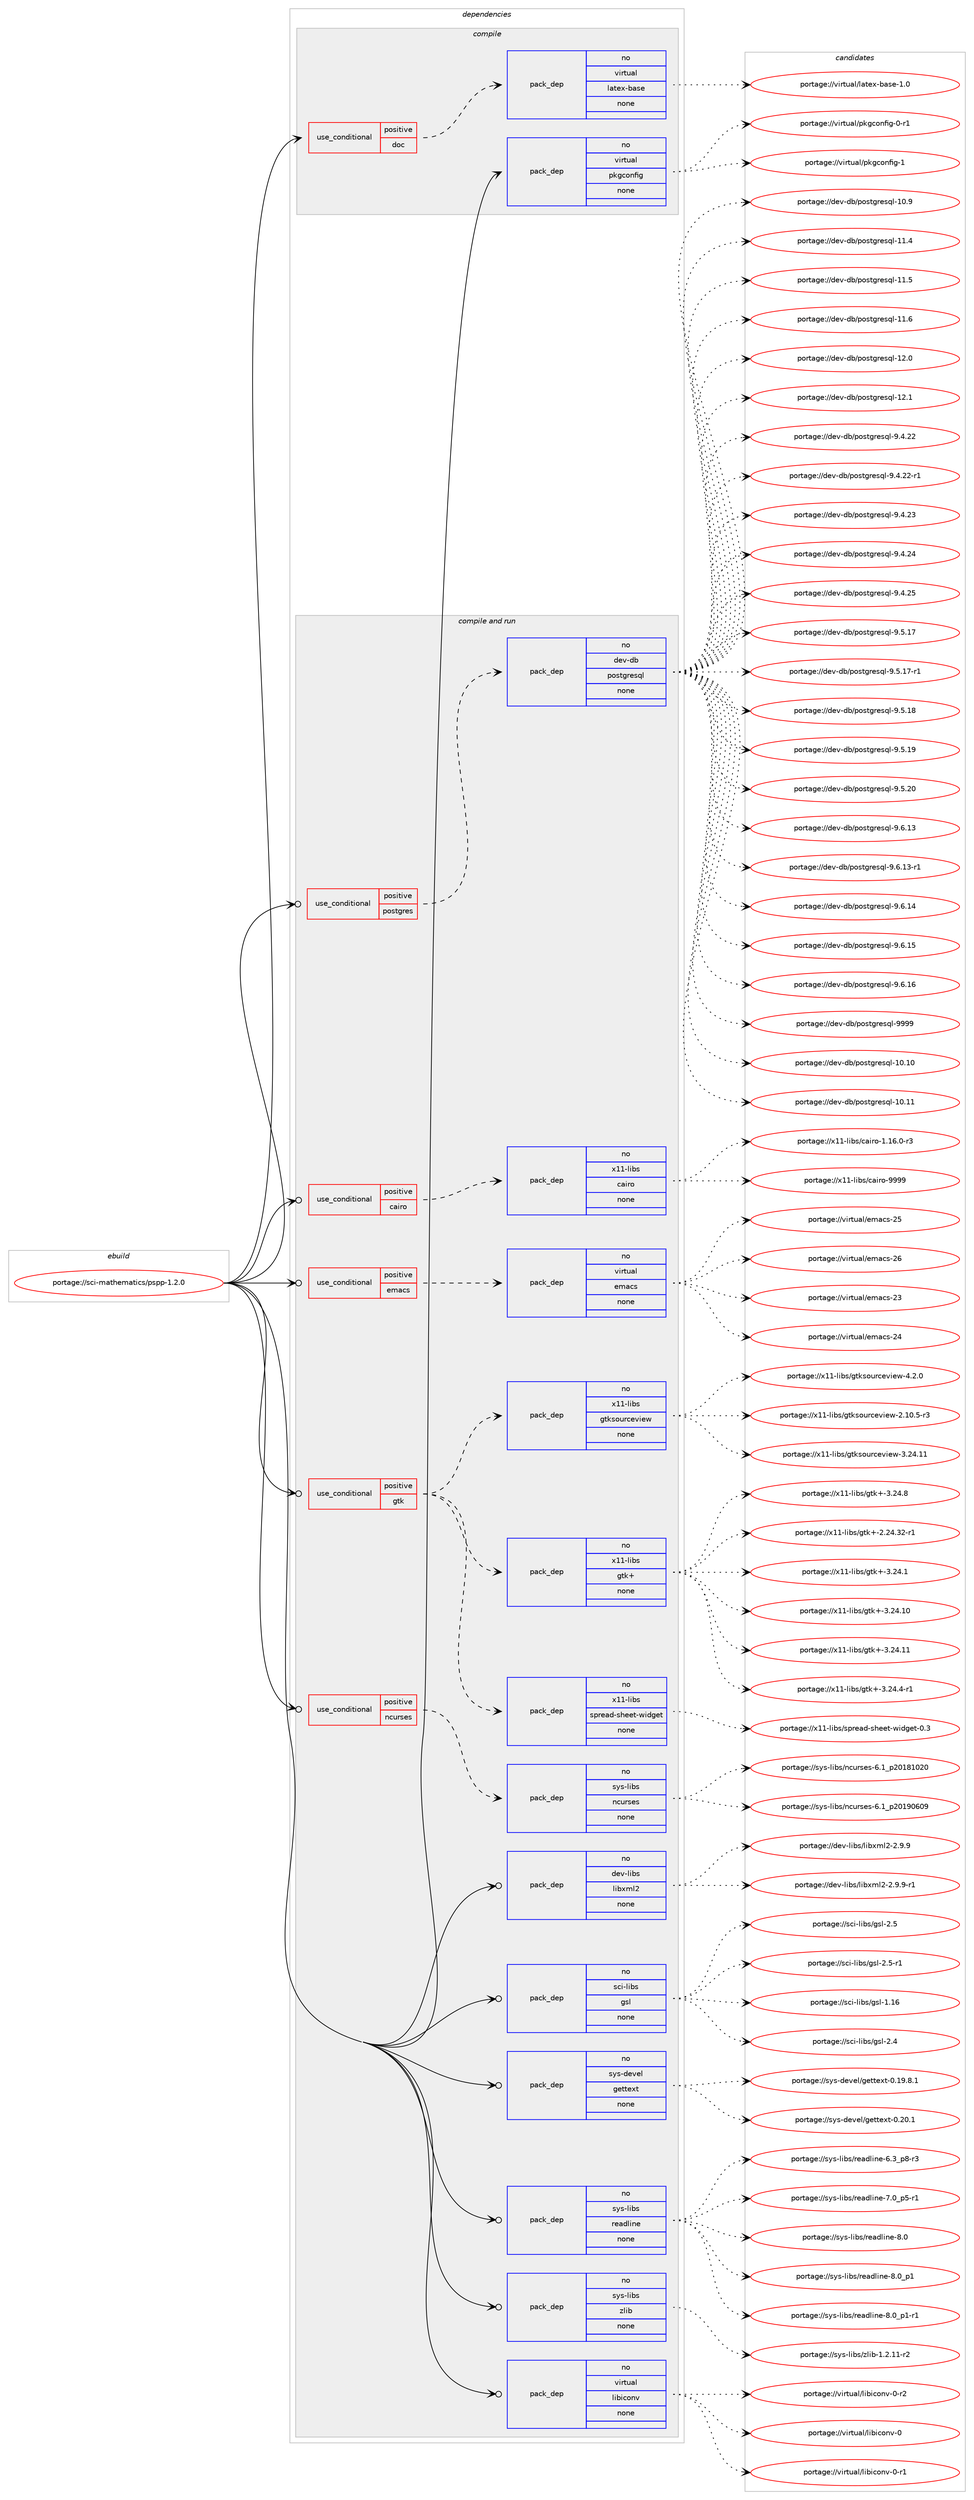 digraph prolog {

# *************
# Graph options
# *************

newrank=true;
concentrate=true;
compound=true;
graph [rankdir=LR,fontname=Helvetica,fontsize=10,ranksep=1.5];#, ranksep=2.5, nodesep=0.2];
edge  [arrowhead=vee];
node  [fontname=Helvetica,fontsize=10];

# **********
# The ebuild
# **********

subgraph cluster_leftcol {
color=gray;
rank=same;
label=<<i>ebuild</i>>;
id [label="portage://sci-mathematics/pspp-1.2.0", color=red, width=4, href="../sci-mathematics/pspp-1.2.0.svg"];
}

# ****************
# The dependencies
# ****************

subgraph cluster_midcol {
color=gray;
label=<<i>dependencies</i>>;
subgraph cluster_compile {
fillcolor="#eeeeee";
style=filled;
label=<<i>compile</i>>;
subgraph cond97820 {
dependency395155 [label=<<TABLE BORDER="0" CELLBORDER="1" CELLSPACING="0" CELLPADDING="4"><TR><TD ROWSPAN="3" CELLPADDING="10">use_conditional</TD></TR><TR><TD>positive</TD></TR><TR><TD>doc</TD></TR></TABLE>>, shape=none, color=red];
subgraph pack290612 {
dependency395156 [label=<<TABLE BORDER="0" CELLBORDER="1" CELLSPACING="0" CELLPADDING="4" WIDTH="220"><TR><TD ROWSPAN="6" CELLPADDING="30">pack_dep</TD></TR><TR><TD WIDTH="110">no</TD></TR><TR><TD>virtual</TD></TR><TR><TD>latex-base</TD></TR><TR><TD>none</TD></TR><TR><TD></TD></TR></TABLE>>, shape=none, color=blue];
}
dependency395155:e -> dependency395156:w [weight=20,style="dashed",arrowhead="vee"];
}
id:e -> dependency395155:w [weight=20,style="solid",arrowhead="vee"];
subgraph pack290613 {
dependency395157 [label=<<TABLE BORDER="0" CELLBORDER="1" CELLSPACING="0" CELLPADDING="4" WIDTH="220"><TR><TD ROWSPAN="6" CELLPADDING="30">pack_dep</TD></TR><TR><TD WIDTH="110">no</TD></TR><TR><TD>virtual</TD></TR><TR><TD>pkgconfig</TD></TR><TR><TD>none</TD></TR><TR><TD></TD></TR></TABLE>>, shape=none, color=blue];
}
id:e -> dependency395157:w [weight=20,style="solid",arrowhead="vee"];
}
subgraph cluster_compileandrun {
fillcolor="#eeeeee";
style=filled;
label=<<i>compile and run</i>>;
subgraph cond97821 {
dependency395158 [label=<<TABLE BORDER="0" CELLBORDER="1" CELLSPACING="0" CELLPADDING="4"><TR><TD ROWSPAN="3" CELLPADDING="10">use_conditional</TD></TR><TR><TD>positive</TD></TR><TR><TD>cairo</TD></TR></TABLE>>, shape=none, color=red];
subgraph pack290614 {
dependency395159 [label=<<TABLE BORDER="0" CELLBORDER="1" CELLSPACING="0" CELLPADDING="4" WIDTH="220"><TR><TD ROWSPAN="6" CELLPADDING="30">pack_dep</TD></TR><TR><TD WIDTH="110">no</TD></TR><TR><TD>x11-libs</TD></TR><TR><TD>cairo</TD></TR><TR><TD>none</TD></TR><TR><TD></TD></TR></TABLE>>, shape=none, color=blue];
}
dependency395158:e -> dependency395159:w [weight=20,style="dashed",arrowhead="vee"];
}
id:e -> dependency395158:w [weight=20,style="solid",arrowhead="odotvee"];
subgraph cond97822 {
dependency395160 [label=<<TABLE BORDER="0" CELLBORDER="1" CELLSPACING="0" CELLPADDING="4"><TR><TD ROWSPAN="3" CELLPADDING="10">use_conditional</TD></TR><TR><TD>positive</TD></TR><TR><TD>emacs</TD></TR></TABLE>>, shape=none, color=red];
subgraph pack290615 {
dependency395161 [label=<<TABLE BORDER="0" CELLBORDER="1" CELLSPACING="0" CELLPADDING="4" WIDTH="220"><TR><TD ROWSPAN="6" CELLPADDING="30">pack_dep</TD></TR><TR><TD WIDTH="110">no</TD></TR><TR><TD>virtual</TD></TR><TR><TD>emacs</TD></TR><TR><TD>none</TD></TR><TR><TD></TD></TR></TABLE>>, shape=none, color=blue];
}
dependency395160:e -> dependency395161:w [weight=20,style="dashed",arrowhead="vee"];
}
id:e -> dependency395160:w [weight=20,style="solid",arrowhead="odotvee"];
subgraph cond97823 {
dependency395162 [label=<<TABLE BORDER="0" CELLBORDER="1" CELLSPACING="0" CELLPADDING="4"><TR><TD ROWSPAN="3" CELLPADDING="10">use_conditional</TD></TR><TR><TD>positive</TD></TR><TR><TD>gtk</TD></TR></TABLE>>, shape=none, color=red];
subgraph pack290616 {
dependency395163 [label=<<TABLE BORDER="0" CELLBORDER="1" CELLSPACING="0" CELLPADDING="4" WIDTH="220"><TR><TD ROWSPAN="6" CELLPADDING="30">pack_dep</TD></TR><TR><TD WIDTH="110">no</TD></TR><TR><TD>x11-libs</TD></TR><TR><TD>gtk+</TD></TR><TR><TD>none</TD></TR><TR><TD></TD></TR></TABLE>>, shape=none, color=blue];
}
dependency395162:e -> dependency395163:w [weight=20,style="dashed",arrowhead="vee"];
subgraph pack290617 {
dependency395164 [label=<<TABLE BORDER="0" CELLBORDER="1" CELLSPACING="0" CELLPADDING="4" WIDTH="220"><TR><TD ROWSPAN="6" CELLPADDING="30">pack_dep</TD></TR><TR><TD WIDTH="110">no</TD></TR><TR><TD>x11-libs</TD></TR><TR><TD>gtksourceview</TD></TR><TR><TD>none</TD></TR><TR><TD></TD></TR></TABLE>>, shape=none, color=blue];
}
dependency395162:e -> dependency395164:w [weight=20,style="dashed",arrowhead="vee"];
subgraph pack290618 {
dependency395165 [label=<<TABLE BORDER="0" CELLBORDER="1" CELLSPACING="0" CELLPADDING="4" WIDTH="220"><TR><TD ROWSPAN="6" CELLPADDING="30">pack_dep</TD></TR><TR><TD WIDTH="110">no</TD></TR><TR><TD>x11-libs</TD></TR><TR><TD>spread-sheet-widget</TD></TR><TR><TD>none</TD></TR><TR><TD></TD></TR></TABLE>>, shape=none, color=blue];
}
dependency395162:e -> dependency395165:w [weight=20,style="dashed",arrowhead="vee"];
}
id:e -> dependency395162:w [weight=20,style="solid",arrowhead="odotvee"];
subgraph cond97824 {
dependency395166 [label=<<TABLE BORDER="0" CELLBORDER="1" CELLSPACING="0" CELLPADDING="4"><TR><TD ROWSPAN="3" CELLPADDING="10">use_conditional</TD></TR><TR><TD>positive</TD></TR><TR><TD>ncurses</TD></TR></TABLE>>, shape=none, color=red];
subgraph pack290619 {
dependency395167 [label=<<TABLE BORDER="0" CELLBORDER="1" CELLSPACING="0" CELLPADDING="4" WIDTH="220"><TR><TD ROWSPAN="6" CELLPADDING="30">pack_dep</TD></TR><TR><TD WIDTH="110">no</TD></TR><TR><TD>sys-libs</TD></TR><TR><TD>ncurses</TD></TR><TR><TD>none</TD></TR><TR><TD></TD></TR></TABLE>>, shape=none, color=blue];
}
dependency395166:e -> dependency395167:w [weight=20,style="dashed",arrowhead="vee"];
}
id:e -> dependency395166:w [weight=20,style="solid",arrowhead="odotvee"];
subgraph cond97825 {
dependency395168 [label=<<TABLE BORDER="0" CELLBORDER="1" CELLSPACING="0" CELLPADDING="4"><TR><TD ROWSPAN="3" CELLPADDING="10">use_conditional</TD></TR><TR><TD>positive</TD></TR><TR><TD>postgres</TD></TR></TABLE>>, shape=none, color=red];
subgraph pack290620 {
dependency395169 [label=<<TABLE BORDER="0" CELLBORDER="1" CELLSPACING="0" CELLPADDING="4" WIDTH="220"><TR><TD ROWSPAN="6" CELLPADDING="30">pack_dep</TD></TR><TR><TD WIDTH="110">no</TD></TR><TR><TD>dev-db</TD></TR><TR><TD>postgresql</TD></TR><TR><TD>none</TD></TR><TR><TD></TD></TR></TABLE>>, shape=none, color=blue];
}
dependency395168:e -> dependency395169:w [weight=20,style="dashed",arrowhead="vee"];
}
id:e -> dependency395168:w [weight=20,style="solid",arrowhead="odotvee"];
subgraph pack290621 {
dependency395170 [label=<<TABLE BORDER="0" CELLBORDER="1" CELLSPACING="0" CELLPADDING="4" WIDTH="220"><TR><TD ROWSPAN="6" CELLPADDING="30">pack_dep</TD></TR><TR><TD WIDTH="110">no</TD></TR><TR><TD>dev-libs</TD></TR><TR><TD>libxml2</TD></TR><TR><TD>none</TD></TR><TR><TD></TD></TR></TABLE>>, shape=none, color=blue];
}
id:e -> dependency395170:w [weight=20,style="solid",arrowhead="odotvee"];
subgraph pack290622 {
dependency395171 [label=<<TABLE BORDER="0" CELLBORDER="1" CELLSPACING="0" CELLPADDING="4" WIDTH="220"><TR><TD ROWSPAN="6" CELLPADDING="30">pack_dep</TD></TR><TR><TD WIDTH="110">no</TD></TR><TR><TD>sci-libs</TD></TR><TR><TD>gsl</TD></TR><TR><TD>none</TD></TR><TR><TD></TD></TR></TABLE>>, shape=none, color=blue];
}
id:e -> dependency395171:w [weight=20,style="solid",arrowhead="odotvee"];
subgraph pack290623 {
dependency395172 [label=<<TABLE BORDER="0" CELLBORDER="1" CELLSPACING="0" CELLPADDING="4" WIDTH="220"><TR><TD ROWSPAN="6" CELLPADDING="30">pack_dep</TD></TR><TR><TD WIDTH="110">no</TD></TR><TR><TD>sys-devel</TD></TR><TR><TD>gettext</TD></TR><TR><TD>none</TD></TR><TR><TD></TD></TR></TABLE>>, shape=none, color=blue];
}
id:e -> dependency395172:w [weight=20,style="solid",arrowhead="odotvee"];
subgraph pack290624 {
dependency395173 [label=<<TABLE BORDER="0" CELLBORDER="1" CELLSPACING="0" CELLPADDING="4" WIDTH="220"><TR><TD ROWSPAN="6" CELLPADDING="30">pack_dep</TD></TR><TR><TD WIDTH="110">no</TD></TR><TR><TD>sys-libs</TD></TR><TR><TD>readline</TD></TR><TR><TD>none</TD></TR><TR><TD></TD></TR></TABLE>>, shape=none, color=blue];
}
id:e -> dependency395173:w [weight=20,style="solid",arrowhead="odotvee"];
subgraph pack290625 {
dependency395174 [label=<<TABLE BORDER="0" CELLBORDER="1" CELLSPACING="0" CELLPADDING="4" WIDTH="220"><TR><TD ROWSPAN="6" CELLPADDING="30">pack_dep</TD></TR><TR><TD WIDTH="110">no</TD></TR><TR><TD>sys-libs</TD></TR><TR><TD>zlib</TD></TR><TR><TD>none</TD></TR><TR><TD></TD></TR></TABLE>>, shape=none, color=blue];
}
id:e -> dependency395174:w [weight=20,style="solid",arrowhead="odotvee"];
subgraph pack290626 {
dependency395175 [label=<<TABLE BORDER="0" CELLBORDER="1" CELLSPACING="0" CELLPADDING="4" WIDTH="220"><TR><TD ROWSPAN="6" CELLPADDING="30">pack_dep</TD></TR><TR><TD WIDTH="110">no</TD></TR><TR><TD>virtual</TD></TR><TR><TD>libiconv</TD></TR><TR><TD>none</TD></TR><TR><TD></TD></TR></TABLE>>, shape=none, color=blue];
}
id:e -> dependency395175:w [weight=20,style="solid",arrowhead="odotvee"];
}
subgraph cluster_run {
fillcolor="#eeeeee";
style=filled;
label=<<i>run</i>>;
}
}

# **************
# The candidates
# **************

subgraph cluster_choices {
rank=same;
color=gray;
label=<<i>candidates</i>>;

subgraph choice290612 {
color=black;
nodesep=1;
choiceportage11810511411611797108471089711610112045989711510145494648 [label="portage://virtual/latex-base-1.0", color=red, width=4,href="../virtual/latex-base-1.0.svg"];
dependency395156:e -> choiceportage11810511411611797108471089711610112045989711510145494648:w [style=dotted,weight="100"];
}
subgraph choice290613 {
color=black;
nodesep=1;
choiceportage11810511411611797108471121071039911111010210510345484511449 [label="portage://virtual/pkgconfig-0-r1", color=red, width=4,href="../virtual/pkgconfig-0-r1.svg"];
choiceportage1181051141161179710847112107103991111101021051034549 [label="portage://virtual/pkgconfig-1", color=red, width=4,href="../virtual/pkgconfig-1.svg"];
dependency395157:e -> choiceportage11810511411611797108471121071039911111010210510345484511449:w [style=dotted,weight="100"];
dependency395157:e -> choiceportage1181051141161179710847112107103991111101021051034549:w [style=dotted,weight="100"];
}
subgraph choice290614 {
color=black;
nodesep=1;
choiceportage12049494510810598115479997105114111454946495446484511451 [label="portage://x11-libs/cairo-1.16.0-r3", color=red, width=4,href="../x11-libs/cairo-1.16.0-r3.svg"];
choiceportage120494945108105981154799971051141114557575757 [label="portage://x11-libs/cairo-9999", color=red, width=4,href="../x11-libs/cairo-9999.svg"];
dependency395159:e -> choiceportage12049494510810598115479997105114111454946495446484511451:w [style=dotted,weight="100"];
dependency395159:e -> choiceportage120494945108105981154799971051141114557575757:w [style=dotted,weight="100"];
}
subgraph choice290615 {
color=black;
nodesep=1;
choiceportage11810511411611797108471011099799115455051 [label="portage://virtual/emacs-23", color=red, width=4,href="../virtual/emacs-23.svg"];
choiceportage11810511411611797108471011099799115455052 [label="portage://virtual/emacs-24", color=red, width=4,href="../virtual/emacs-24.svg"];
choiceportage11810511411611797108471011099799115455053 [label="portage://virtual/emacs-25", color=red, width=4,href="../virtual/emacs-25.svg"];
choiceportage11810511411611797108471011099799115455054 [label="portage://virtual/emacs-26", color=red, width=4,href="../virtual/emacs-26.svg"];
dependency395161:e -> choiceportage11810511411611797108471011099799115455051:w [style=dotted,weight="100"];
dependency395161:e -> choiceportage11810511411611797108471011099799115455052:w [style=dotted,weight="100"];
dependency395161:e -> choiceportage11810511411611797108471011099799115455053:w [style=dotted,weight="100"];
dependency395161:e -> choiceportage11810511411611797108471011099799115455054:w [style=dotted,weight="100"];
}
subgraph choice290616 {
color=black;
nodesep=1;
choiceportage12049494510810598115471031161074345504650524651504511449 [label="portage://x11-libs/gtk+-2.24.32-r1", color=red, width=4,href="../x11-libs/gtk+-2.24.32-r1.svg"];
choiceportage12049494510810598115471031161074345514650524649 [label="portage://x11-libs/gtk+-3.24.1", color=red, width=4,href="../x11-libs/gtk+-3.24.1.svg"];
choiceportage1204949451081059811547103116107434551465052464948 [label="portage://x11-libs/gtk+-3.24.10", color=red, width=4,href="../x11-libs/gtk+-3.24.10.svg"];
choiceportage1204949451081059811547103116107434551465052464949 [label="portage://x11-libs/gtk+-3.24.11", color=red, width=4,href="../x11-libs/gtk+-3.24.11.svg"];
choiceportage120494945108105981154710311610743455146505246524511449 [label="portage://x11-libs/gtk+-3.24.4-r1", color=red, width=4,href="../x11-libs/gtk+-3.24.4-r1.svg"];
choiceportage12049494510810598115471031161074345514650524656 [label="portage://x11-libs/gtk+-3.24.8", color=red, width=4,href="../x11-libs/gtk+-3.24.8.svg"];
dependency395163:e -> choiceportage12049494510810598115471031161074345504650524651504511449:w [style=dotted,weight="100"];
dependency395163:e -> choiceportage12049494510810598115471031161074345514650524649:w [style=dotted,weight="100"];
dependency395163:e -> choiceportage1204949451081059811547103116107434551465052464948:w [style=dotted,weight="100"];
dependency395163:e -> choiceportage1204949451081059811547103116107434551465052464949:w [style=dotted,weight="100"];
dependency395163:e -> choiceportage120494945108105981154710311610743455146505246524511449:w [style=dotted,weight="100"];
dependency395163:e -> choiceportage12049494510810598115471031161074345514650524656:w [style=dotted,weight="100"];
}
subgraph choice290617 {
color=black;
nodesep=1;
choiceportage120494945108105981154710311610711511111711499101118105101119455046494846534511451 [label="portage://x11-libs/gtksourceview-2.10.5-r3", color=red, width=4,href="../x11-libs/gtksourceview-2.10.5-r3.svg"];
choiceportage1204949451081059811547103116107115111117114991011181051011194551465052464949 [label="portage://x11-libs/gtksourceview-3.24.11", color=red, width=4,href="../x11-libs/gtksourceview-3.24.11.svg"];
choiceportage120494945108105981154710311610711511111711499101118105101119455246504648 [label="portage://x11-libs/gtksourceview-4.2.0", color=red, width=4,href="../x11-libs/gtksourceview-4.2.0.svg"];
dependency395164:e -> choiceportage120494945108105981154710311610711511111711499101118105101119455046494846534511451:w [style=dotted,weight="100"];
dependency395164:e -> choiceportage1204949451081059811547103116107115111117114991011181051011194551465052464949:w [style=dotted,weight="100"];
dependency395164:e -> choiceportage120494945108105981154710311610711511111711499101118105101119455246504648:w [style=dotted,weight="100"];
}
subgraph choice290618 {
color=black;
nodesep=1;
choiceportage120494945108105981154711511211410197100451151041011011164511910510010310111645484651 [label="portage://x11-libs/spread-sheet-widget-0.3", color=red, width=4,href="../x11-libs/spread-sheet-widget-0.3.svg"];
dependency395165:e -> choiceportage120494945108105981154711511211410197100451151041011011164511910510010310111645484651:w [style=dotted,weight="100"];
}
subgraph choice290619 {
color=black;
nodesep=1;
choiceportage1151211154510810598115471109911711411510111545544649951125048495649485048 [label="portage://sys-libs/ncurses-6.1_p20181020", color=red, width=4,href="../sys-libs/ncurses-6.1_p20181020.svg"];
choiceportage1151211154510810598115471109911711411510111545544649951125048495748544857 [label="portage://sys-libs/ncurses-6.1_p20190609", color=red, width=4,href="../sys-libs/ncurses-6.1_p20190609.svg"];
dependency395167:e -> choiceportage1151211154510810598115471109911711411510111545544649951125048495649485048:w [style=dotted,weight="100"];
dependency395167:e -> choiceportage1151211154510810598115471109911711411510111545544649951125048495748544857:w [style=dotted,weight="100"];
}
subgraph choice290620 {
color=black;
nodesep=1;
choiceportage100101118451009847112111115116103114101115113108454948464948 [label="portage://dev-db/postgresql-10.10", color=red, width=4,href="../dev-db/postgresql-10.10.svg"];
choiceportage100101118451009847112111115116103114101115113108454948464949 [label="portage://dev-db/postgresql-10.11", color=red, width=4,href="../dev-db/postgresql-10.11.svg"];
choiceportage1001011184510098471121111151161031141011151131084549484657 [label="portage://dev-db/postgresql-10.9", color=red, width=4,href="../dev-db/postgresql-10.9.svg"];
choiceportage1001011184510098471121111151161031141011151131084549494652 [label="portage://dev-db/postgresql-11.4", color=red, width=4,href="../dev-db/postgresql-11.4.svg"];
choiceportage1001011184510098471121111151161031141011151131084549494653 [label="portage://dev-db/postgresql-11.5", color=red, width=4,href="../dev-db/postgresql-11.5.svg"];
choiceportage1001011184510098471121111151161031141011151131084549494654 [label="portage://dev-db/postgresql-11.6", color=red, width=4,href="../dev-db/postgresql-11.6.svg"];
choiceportage1001011184510098471121111151161031141011151131084549504648 [label="portage://dev-db/postgresql-12.0", color=red, width=4,href="../dev-db/postgresql-12.0.svg"];
choiceportage1001011184510098471121111151161031141011151131084549504649 [label="portage://dev-db/postgresql-12.1", color=red, width=4,href="../dev-db/postgresql-12.1.svg"];
choiceportage10010111845100984711211111511610311410111511310845574652465050 [label="portage://dev-db/postgresql-9.4.22", color=red, width=4,href="../dev-db/postgresql-9.4.22.svg"];
choiceportage100101118451009847112111115116103114101115113108455746524650504511449 [label="portage://dev-db/postgresql-9.4.22-r1", color=red, width=4,href="../dev-db/postgresql-9.4.22-r1.svg"];
choiceportage10010111845100984711211111511610311410111511310845574652465051 [label="portage://dev-db/postgresql-9.4.23", color=red, width=4,href="../dev-db/postgresql-9.4.23.svg"];
choiceportage10010111845100984711211111511610311410111511310845574652465052 [label="portage://dev-db/postgresql-9.4.24", color=red, width=4,href="../dev-db/postgresql-9.4.24.svg"];
choiceportage10010111845100984711211111511610311410111511310845574652465053 [label="portage://dev-db/postgresql-9.4.25", color=red, width=4,href="../dev-db/postgresql-9.4.25.svg"];
choiceportage10010111845100984711211111511610311410111511310845574653464955 [label="portage://dev-db/postgresql-9.5.17", color=red, width=4,href="../dev-db/postgresql-9.5.17.svg"];
choiceportage100101118451009847112111115116103114101115113108455746534649554511449 [label="portage://dev-db/postgresql-9.5.17-r1", color=red, width=4,href="../dev-db/postgresql-9.5.17-r1.svg"];
choiceportage10010111845100984711211111511610311410111511310845574653464956 [label="portage://dev-db/postgresql-9.5.18", color=red, width=4,href="../dev-db/postgresql-9.5.18.svg"];
choiceportage10010111845100984711211111511610311410111511310845574653464957 [label="portage://dev-db/postgresql-9.5.19", color=red, width=4,href="../dev-db/postgresql-9.5.19.svg"];
choiceportage10010111845100984711211111511610311410111511310845574653465048 [label="portage://dev-db/postgresql-9.5.20", color=red, width=4,href="../dev-db/postgresql-9.5.20.svg"];
choiceportage10010111845100984711211111511610311410111511310845574654464951 [label="portage://dev-db/postgresql-9.6.13", color=red, width=4,href="../dev-db/postgresql-9.6.13.svg"];
choiceportage100101118451009847112111115116103114101115113108455746544649514511449 [label="portage://dev-db/postgresql-9.6.13-r1", color=red, width=4,href="../dev-db/postgresql-9.6.13-r1.svg"];
choiceportage10010111845100984711211111511610311410111511310845574654464952 [label="portage://dev-db/postgresql-9.6.14", color=red, width=4,href="../dev-db/postgresql-9.6.14.svg"];
choiceportage10010111845100984711211111511610311410111511310845574654464953 [label="portage://dev-db/postgresql-9.6.15", color=red, width=4,href="../dev-db/postgresql-9.6.15.svg"];
choiceportage10010111845100984711211111511610311410111511310845574654464954 [label="portage://dev-db/postgresql-9.6.16", color=red, width=4,href="../dev-db/postgresql-9.6.16.svg"];
choiceportage1001011184510098471121111151161031141011151131084557575757 [label="portage://dev-db/postgresql-9999", color=red, width=4,href="../dev-db/postgresql-9999.svg"];
dependency395169:e -> choiceportage100101118451009847112111115116103114101115113108454948464948:w [style=dotted,weight="100"];
dependency395169:e -> choiceportage100101118451009847112111115116103114101115113108454948464949:w [style=dotted,weight="100"];
dependency395169:e -> choiceportage1001011184510098471121111151161031141011151131084549484657:w [style=dotted,weight="100"];
dependency395169:e -> choiceportage1001011184510098471121111151161031141011151131084549494652:w [style=dotted,weight="100"];
dependency395169:e -> choiceportage1001011184510098471121111151161031141011151131084549494653:w [style=dotted,weight="100"];
dependency395169:e -> choiceportage1001011184510098471121111151161031141011151131084549494654:w [style=dotted,weight="100"];
dependency395169:e -> choiceportage1001011184510098471121111151161031141011151131084549504648:w [style=dotted,weight="100"];
dependency395169:e -> choiceportage1001011184510098471121111151161031141011151131084549504649:w [style=dotted,weight="100"];
dependency395169:e -> choiceportage10010111845100984711211111511610311410111511310845574652465050:w [style=dotted,weight="100"];
dependency395169:e -> choiceportage100101118451009847112111115116103114101115113108455746524650504511449:w [style=dotted,weight="100"];
dependency395169:e -> choiceportage10010111845100984711211111511610311410111511310845574652465051:w [style=dotted,weight="100"];
dependency395169:e -> choiceportage10010111845100984711211111511610311410111511310845574652465052:w [style=dotted,weight="100"];
dependency395169:e -> choiceportage10010111845100984711211111511610311410111511310845574652465053:w [style=dotted,weight="100"];
dependency395169:e -> choiceportage10010111845100984711211111511610311410111511310845574653464955:w [style=dotted,weight="100"];
dependency395169:e -> choiceportage100101118451009847112111115116103114101115113108455746534649554511449:w [style=dotted,weight="100"];
dependency395169:e -> choiceportage10010111845100984711211111511610311410111511310845574653464956:w [style=dotted,weight="100"];
dependency395169:e -> choiceportage10010111845100984711211111511610311410111511310845574653464957:w [style=dotted,weight="100"];
dependency395169:e -> choiceportage10010111845100984711211111511610311410111511310845574653465048:w [style=dotted,weight="100"];
dependency395169:e -> choiceportage10010111845100984711211111511610311410111511310845574654464951:w [style=dotted,weight="100"];
dependency395169:e -> choiceportage100101118451009847112111115116103114101115113108455746544649514511449:w [style=dotted,weight="100"];
dependency395169:e -> choiceportage10010111845100984711211111511610311410111511310845574654464952:w [style=dotted,weight="100"];
dependency395169:e -> choiceportage10010111845100984711211111511610311410111511310845574654464953:w [style=dotted,weight="100"];
dependency395169:e -> choiceportage10010111845100984711211111511610311410111511310845574654464954:w [style=dotted,weight="100"];
dependency395169:e -> choiceportage1001011184510098471121111151161031141011151131084557575757:w [style=dotted,weight="100"];
}
subgraph choice290621 {
color=black;
nodesep=1;
choiceportage1001011184510810598115471081059812010910850455046574657 [label="portage://dev-libs/libxml2-2.9.9", color=red, width=4,href="../dev-libs/libxml2-2.9.9.svg"];
choiceportage10010111845108105981154710810598120109108504550465746574511449 [label="portage://dev-libs/libxml2-2.9.9-r1", color=red, width=4,href="../dev-libs/libxml2-2.9.9-r1.svg"];
dependency395170:e -> choiceportage1001011184510810598115471081059812010910850455046574657:w [style=dotted,weight="100"];
dependency395170:e -> choiceportage10010111845108105981154710810598120109108504550465746574511449:w [style=dotted,weight="100"];
}
subgraph choice290622 {
color=black;
nodesep=1;
choiceportage115991054510810598115471031151084549464954 [label="portage://sci-libs/gsl-1.16", color=red, width=4,href="../sci-libs/gsl-1.16.svg"];
choiceportage1159910545108105981154710311510845504652 [label="portage://sci-libs/gsl-2.4", color=red, width=4,href="../sci-libs/gsl-2.4.svg"];
choiceportage1159910545108105981154710311510845504653 [label="portage://sci-libs/gsl-2.5", color=red, width=4,href="../sci-libs/gsl-2.5.svg"];
choiceportage11599105451081059811547103115108455046534511449 [label="portage://sci-libs/gsl-2.5-r1", color=red, width=4,href="../sci-libs/gsl-2.5-r1.svg"];
dependency395171:e -> choiceportage115991054510810598115471031151084549464954:w [style=dotted,weight="100"];
dependency395171:e -> choiceportage1159910545108105981154710311510845504652:w [style=dotted,weight="100"];
dependency395171:e -> choiceportage1159910545108105981154710311510845504653:w [style=dotted,weight="100"];
dependency395171:e -> choiceportage11599105451081059811547103115108455046534511449:w [style=dotted,weight="100"];
}
subgraph choice290623 {
color=black;
nodesep=1;
choiceportage1151211154510010111810110847103101116116101120116454846495746564649 [label="portage://sys-devel/gettext-0.19.8.1", color=red, width=4,href="../sys-devel/gettext-0.19.8.1.svg"];
choiceportage115121115451001011181011084710310111611610112011645484650484649 [label="portage://sys-devel/gettext-0.20.1", color=red, width=4,href="../sys-devel/gettext-0.20.1.svg"];
dependency395172:e -> choiceportage1151211154510010111810110847103101116116101120116454846495746564649:w [style=dotted,weight="100"];
dependency395172:e -> choiceportage115121115451001011181011084710310111611610112011645484650484649:w [style=dotted,weight="100"];
}
subgraph choice290624 {
color=black;
nodesep=1;
choiceportage115121115451081059811547114101971001081051101014554465195112564511451 [label="portage://sys-libs/readline-6.3_p8-r3", color=red, width=4,href="../sys-libs/readline-6.3_p8-r3.svg"];
choiceportage115121115451081059811547114101971001081051101014555464895112534511449 [label="portage://sys-libs/readline-7.0_p5-r1", color=red, width=4,href="../sys-libs/readline-7.0_p5-r1.svg"];
choiceportage1151211154510810598115471141019710010810511010145564648 [label="portage://sys-libs/readline-8.0", color=red, width=4,href="../sys-libs/readline-8.0.svg"];
choiceportage11512111545108105981154711410197100108105110101455646489511249 [label="portage://sys-libs/readline-8.0_p1", color=red, width=4,href="../sys-libs/readline-8.0_p1.svg"];
choiceportage115121115451081059811547114101971001081051101014556464895112494511449 [label="portage://sys-libs/readline-8.0_p1-r1", color=red, width=4,href="../sys-libs/readline-8.0_p1-r1.svg"];
dependency395173:e -> choiceportage115121115451081059811547114101971001081051101014554465195112564511451:w [style=dotted,weight="100"];
dependency395173:e -> choiceportage115121115451081059811547114101971001081051101014555464895112534511449:w [style=dotted,weight="100"];
dependency395173:e -> choiceportage1151211154510810598115471141019710010810511010145564648:w [style=dotted,weight="100"];
dependency395173:e -> choiceportage11512111545108105981154711410197100108105110101455646489511249:w [style=dotted,weight="100"];
dependency395173:e -> choiceportage115121115451081059811547114101971001081051101014556464895112494511449:w [style=dotted,weight="100"];
}
subgraph choice290625 {
color=black;
nodesep=1;
choiceportage11512111545108105981154712210810598454946504649494511450 [label="portage://sys-libs/zlib-1.2.11-r2", color=red, width=4,href="../sys-libs/zlib-1.2.11-r2.svg"];
dependency395174:e -> choiceportage11512111545108105981154712210810598454946504649494511450:w [style=dotted,weight="100"];
}
subgraph choice290626 {
color=black;
nodesep=1;
choiceportage118105114116117971084710810598105991111101184548 [label="portage://virtual/libiconv-0", color=red, width=4,href="../virtual/libiconv-0.svg"];
choiceportage1181051141161179710847108105981059911111011845484511449 [label="portage://virtual/libiconv-0-r1", color=red, width=4,href="../virtual/libiconv-0-r1.svg"];
choiceportage1181051141161179710847108105981059911111011845484511450 [label="portage://virtual/libiconv-0-r2", color=red, width=4,href="../virtual/libiconv-0-r2.svg"];
dependency395175:e -> choiceportage118105114116117971084710810598105991111101184548:w [style=dotted,weight="100"];
dependency395175:e -> choiceportage1181051141161179710847108105981059911111011845484511449:w [style=dotted,weight="100"];
dependency395175:e -> choiceportage1181051141161179710847108105981059911111011845484511450:w [style=dotted,weight="100"];
}
}

}
